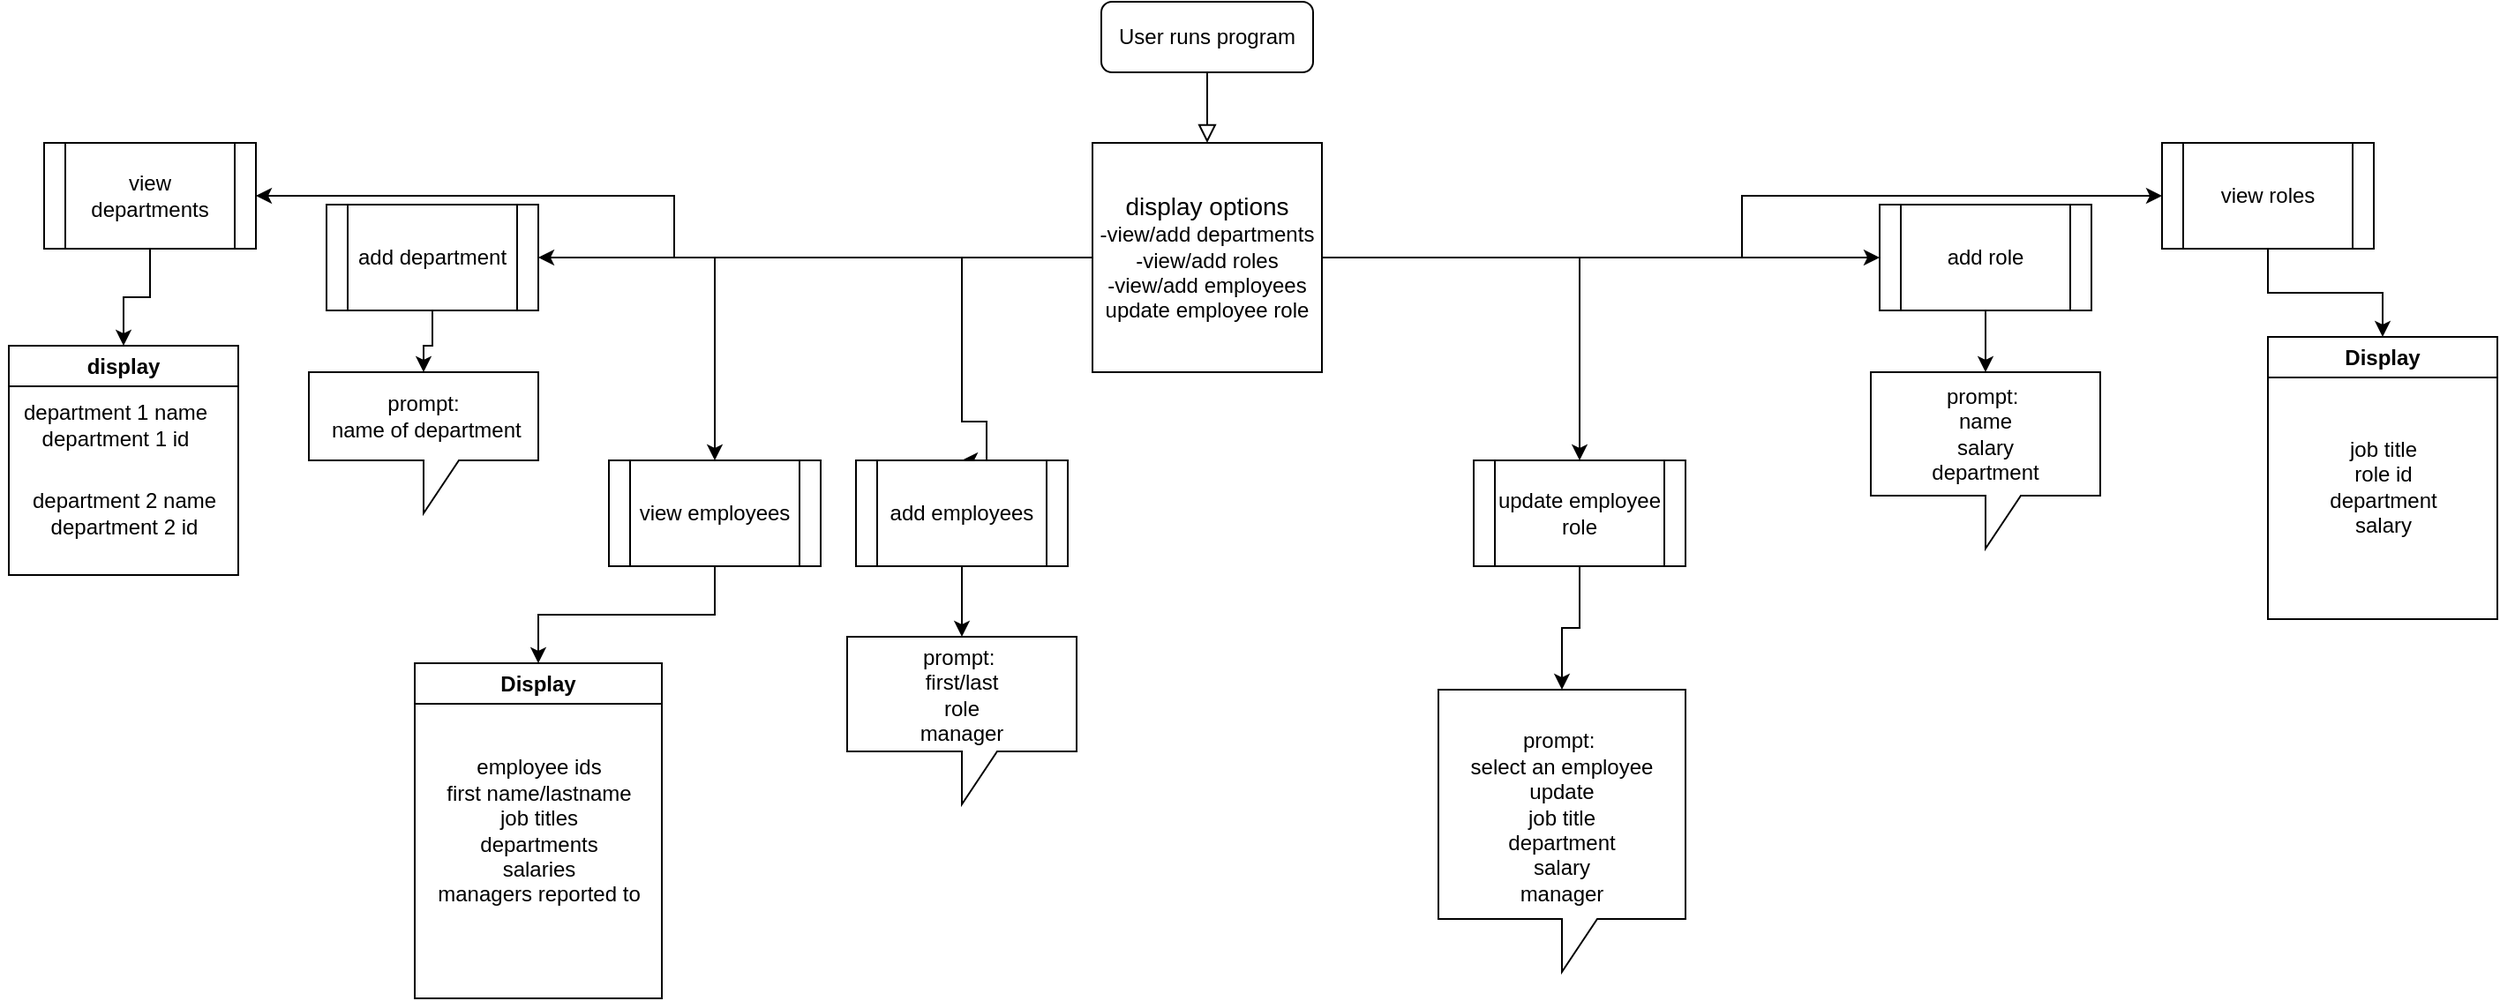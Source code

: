 <mxfile version="21.1.1" type="github">
  <diagram id="C5RBs43oDa-KdzZeNtuy" name="Page-1">
    <mxGraphModel dx="2261" dy="756" grid="1" gridSize="10" guides="1" tooltips="1" connect="1" arrows="1" fold="1" page="1" pageScale="1" pageWidth="827" pageHeight="1169" math="0" shadow="0">
      <root>
        <mxCell id="WIyWlLk6GJQsqaUBKTNV-0" />
        <mxCell id="WIyWlLk6GJQsqaUBKTNV-1" parent="WIyWlLk6GJQsqaUBKTNV-0" />
        <mxCell id="WIyWlLk6GJQsqaUBKTNV-2" value="" style="rounded=0;html=1;jettySize=auto;orthogonalLoop=1;fontSize=11;endArrow=block;endFill=0;endSize=8;strokeWidth=1;shadow=0;labelBackgroundColor=none;edgeStyle=orthogonalEdgeStyle;" parent="WIyWlLk6GJQsqaUBKTNV-1" source="WIyWlLk6GJQsqaUBKTNV-3" target="HY93Yu-1g8AP4OX851hb-0" edge="1">
          <mxGeometry relative="1" as="geometry">
            <mxPoint x="60" y="60" as="targetPoint" />
          </mxGeometry>
        </mxCell>
        <mxCell id="WIyWlLk6GJQsqaUBKTNV-3" value="User runs program" style="rounded=1;whiteSpace=wrap;html=1;fontSize=12;glass=0;strokeWidth=1;shadow=0;" parent="WIyWlLk6GJQsqaUBKTNV-1" vertex="1">
          <mxGeometry x="359" width="120" height="40" as="geometry" />
        </mxCell>
        <mxCell id="HY93Yu-1g8AP4OX851hb-2" style="edgeStyle=orthogonalEdgeStyle;rounded=0;orthogonalLoop=1;jettySize=auto;html=1;" edge="1" parent="WIyWlLk6GJQsqaUBKTNV-1" source="HY93Yu-1g8AP4OX851hb-0" target="HY93Yu-1g8AP4OX851hb-1">
          <mxGeometry relative="1" as="geometry" />
        </mxCell>
        <mxCell id="HY93Yu-1g8AP4OX851hb-6" style="edgeStyle=orthogonalEdgeStyle;rounded=0;orthogonalLoop=1;jettySize=auto;html=1;" edge="1" parent="WIyWlLk6GJQsqaUBKTNV-1" source="HY93Yu-1g8AP4OX851hb-0" target="HY93Yu-1g8AP4OX851hb-3">
          <mxGeometry relative="1" as="geometry" />
        </mxCell>
        <mxCell id="HY93Yu-1g8AP4OX851hb-9" style="edgeStyle=orthogonalEdgeStyle;rounded=0;orthogonalLoop=1;jettySize=auto;html=1;entryX=0;entryY=0.5;entryDx=0;entryDy=0;" edge="1" parent="WIyWlLk6GJQsqaUBKTNV-1" source="HY93Yu-1g8AP4OX851hb-0" target="HY93Yu-1g8AP4OX851hb-8">
          <mxGeometry relative="1" as="geometry" />
        </mxCell>
        <mxCell id="HY93Yu-1g8AP4OX851hb-10" style="edgeStyle=orthogonalEdgeStyle;rounded=0;orthogonalLoop=1;jettySize=auto;html=1;exitX=1;exitY=0.5;exitDx=0;exitDy=0;" edge="1" parent="WIyWlLk6GJQsqaUBKTNV-1" source="HY93Yu-1g8AP4OX851hb-0" target="HY93Yu-1g8AP4OX851hb-7">
          <mxGeometry relative="1" as="geometry" />
        </mxCell>
        <mxCell id="HY93Yu-1g8AP4OX851hb-18" style="edgeStyle=orthogonalEdgeStyle;rounded=0;orthogonalLoop=1;jettySize=auto;html=1;entryX=0.5;entryY=0;entryDx=0;entryDy=0;" edge="1" parent="WIyWlLk6GJQsqaUBKTNV-1" source="HY93Yu-1g8AP4OX851hb-0" target="HY93Yu-1g8AP4OX851hb-11">
          <mxGeometry relative="1" as="geometry" />
        </mxCell>
        <mxCell id="HY93Yu-1g8AP4OX851hb-19" style="edgeStyle=orthogonalEdgeStyle;rounded=0;orthogonalLoop=1;jettySize=auto;html=1;exitX=1;exitY=0.5;exitDx=0;exitDy=0;entryX=0.5;entryY=0;entryDx=0;entryDy=0;" edge="1" parent="WIyWlLk6GJQsqaUBKTNV-1" source="HY93Yu-1g8AP4OX851hb-0" target="HY93Yu-1g8AP4OX851hb-12">
          <mxGeometry relative="1" as="geometry">
            <Array as="points">
              <mxPoint x="280" y="145" />
              <mxPoint x="280" y="238" />
              <mxPoint x="294" y="238" />
            </Array>
          </mxGeometry>
        </mxCell>
        <mxCell id="HY93Yu-1g8AP4OX851hb-21" style="edgeStyle=orthogonalEdgeStyle;rounded=0;orthogonalLoop=1;jettySize=auto;html=1;entryX=0.5;entryY=0;entryDx=0;entryDy=0;" edge="1" parent="WIyWlLk6GJQsqaUBKTNV-1" source="HY93Yu-1g8AP4OX851hb-0" target="HY93Yu-1g8AP4OX851hb-20">
          <mxGeometry relative="1" as="geometry" />
        </mxCell>
        <mxCell id="HY93Yu-1g8AP4OX851hb-0" value="&lt;font style=&quot;font-size: 14px;&quot;&gt;display options&lt;/font&gt;&lt;br&gt;-view/add departments&lt;br&gt;-view/add roles&lt;br&gt;-view/add employees&lt;br&gt;update employee role" style="whiteSpace=wrap;html=1;aspect=fixed;" vertex="1" parent="WIyWlLk6GJQsqaUBKTNV-1">
          <mxGeometry x="354" y="80" width="130" height="130" as="geometry" />
        </mxCell>
        <mxCell id="HY93Yu-1g8AP4OX851hb-24" style="edgeStyle=orthogonalEdgeStyle;rounded=0;orthogonalLoop=1;jettySize=auto;html=1;entryX=0.5;entryY=0;entryDx=0;entryDy=0;" edge="1" parent="WIyWlLk6GJQsqaUBKTNV-1" source="HY93Yu-1g8AP4OX851hb-1" target="HY93Yu-1g8AP4OX851hb-22">
          <mxGeometry relative="1" as="geometry" />
        </mxCell>
        <mxCell id="HY93Yu-1g8AP4OX851hb-1" value="view departments" style="shape=process;whiteSpace=wrap;html=1;backgroundOutline=1;" vertex="1" parent="WIyWlLk6GJQsqaUBKTNV-1">
          <mxGeometry x="-240" y="80" width="120" height="60" as="geometry" />
        </mxCell>
        <mxCell id="HY93Yu-1g8AP4OX851hb-35" style="edgeStyle=orthogonalEdgeStyle;rounded=0;orthogonalLoop=1;jettySize=auto;html=1;entryX=0.5;entryY=0;entryDx=0;entryDy=0;entryPerimeter=0;" edge="1" parent="WIyWlLk6GJQsqaUBKTNV-1" source="HY93Yu-1g8AP4OX851hb-3" target="HY93Yu-1g8AP4OX851hb-34">
          <mxGeometry relative="1" as="geometry" />
        </mxCell>
        <mxCell id="HY93Yu-1g8AP4OX851hb-3" value="add department&lt;br&gt;" style="shape=process;whiteSpace=wrap;html=1;backgroundOutline=1;" vertex="1" parent="WIyWlLk6GJQsqaUBKTNV-1">
          <mxGeometry x="-80" y="115" width="120" height="60" as="geometry" />
        </mxCell>
        <mxCell id="HY93Yu-1g8AP4OX851hb-39" style="edgeStyle=orthogonalEdgeStyle;rounded=0;orthogonalLoop=1;jettySize=auto;html=1;" edge="1" parent="WIyWlLk6GJQsqaUBKTNV-1" source="HY93Yu-1g8AP4OX851hb-7" target="HY93Yu-1g8AP4OX851hb-38">
          <mxGeometry relative="1" as="geometry" />
        </mxCell>
        <mxCell id="HY93Yu-1g8AP4OX851hb-7" value="add role" style="shape=process;whiteSpace=wrap;html=1;backgroundOutline=1;" vertex="1" parent="WIyWlLk6GJQsqaUBKTNV-1">
          <mxGeometry x="800" y="115" width="120" height="60" as="geometry" />
        </mxCell>
        <mxCell id="HY93Yu-1g8AP4OX851hb-30" style="edgeStyle=orthogonalEdgeStyle;rounded=0;orthogonalLoop=1;jettySize=auto;html=1;" edge="1" parent="WIyWlLk6GJQsqaUBKTNV-1" source="HY93Yu-1g8AP4OX851hb-8" target="HY93Yu-1g8AP4OX851hb-26">
          <mxGeometry relative="1" as="geometry" />
        </mxCell>
        <mxCell id="HY93Yu-1g8AP4OX851hb-8" value="view roles" style="shape=process;whiteSpace=wrap;html=1;backgroundOutline=1;" vertex="1" parent="WIyWlLk6GJQsqaUBKTNV-1">
          <mxGeometry x="960" y="80" width="120" height="60" as="geometry" />
        </mxCell>
        <mxCell id="HY93Yu-1g8AP4OX851hb-33" style="edgeStyle=orthogonalEdgeStyle;rounded=0;orthogonalLoop=1;jettySize=auto;html=1;entryX=0.5;entryY=0;entryDx=0;entryDy=0;" edge="1" parent="WIyWlLk6GJQsqaUBKTNV-1" source="HY93Yu-1g8AP4OX851hb-11" target="HY93Yu-1g8AP4OX851hb-31">
          <mxGeometry relative="1" as="geometry" />
        </mxCell>
        <mxCell id="HY93Yu-1g8AP4OX851hb-11" value="view employees" style="shape=process;whiteSpace=wrap;html=1;backgroundOutline=1;" vertex="1" parent="WIyWlLk6GJQsqaUBKTNV-1">
          <mxGeometry x="80" y="260" width="120" height="60" as="geometry" />
        </mxCell>
        <mxCell id="HY93Yu-1g8AP4OX851hb-37" style="edgeStyle=orthogonalEdgeStyle;rounded=0;orthogonalLoop=1;jettySize=auto;html=1;entryX=0.5;entryY=0;entryDx=0;entryDy=0;entryPerimeter=0;" edge="1" parent="WIyWlLk6GJQsqaUBKTNV-1" source="HY93Yu-1g8AP4OX851hb-12" target="HY93Yu-1g8AP4OX851hb-36">
          <mxGeometry relative="1" as="geometry" />
        </mxCell>
        <mxCell id="HY93Yu-1g8AP4OX851hb-12" value="add employees" style="shape=process;whiteSpace=wrap;html=1;backgroundOutline=1;" vertex="1" parent="WIyWlLk6GJQsqaUBKTNV-1">
          <mxGeometry x="220" y="260" width="120" height="60" as="geometry" />
        </mxCell>
        <mxCell id="HY93Yu-1g8AP4OX851hb-41" style="edgeStyle=orthogonalEdgeStyle;rounded=0;orthogonalLoop=1;jettySize=auto;html=1;" edge="1" parent="WIyWlLk6GJQsqaUBKTNV-1" source="HY93Yu-1g8AP4OX851hb-20" target="HY93Yu-1g8AP4OX851hb-40">
          <mxGeometry relative="1" as="geometry" />
        </mxCell>
        <mxCell id="HY93Yu-1g8AP4OX851hb-20" value="update employee&lt;br&gt;role" style="shape=process;whiteSpace=wrap;html=1;backgroundOutline=1;" vertex="1" parent="WIyWlLk6GJQsqaUBKTNV-1">
          <mxGeometry x="570" y="260" width="120" height="60" as="geometry" />
        </mxCell>
        <mxCell id="HY93Yu-1g8AP4OX851hb-22" value="display" style="swimlane;whiteSpace=wrap;html=1;" vertex="1" parent="WIyWlLk6GJQsqaUBKTNV-1">
          <mxGeometry x="-260" y="195" width="130" height="130" as="geometry" />
        </mxCell>
        <mxCell id="HY93Yu-1g8AP4OX851hb-23" value="department 1 name&lt;br&gt;department 1 id" style="text;html=1;align=center;verticalAlign=middle;resizable=0;points=[];autosize=1;strokeColor=none;fillColor=none;" vertex="1" parent="HY93Yu-1g8AP4OX851hb-22">
          <mxGeometry x="-5" y="25" width="130" height="40" as="geometry" />
        </mxCell>
        <mxCell id="HY93Yu-1g8AP4OX851hb-28" value="department 2 name&lt;br&gt;department 2 id" style="text;html=1;align=center;verticalAlign=middle;resizable=0;points=[];autosize=1;strokeColor=none;fillColor=none;" vertex="1" parent="HY93Yu-1g8AP4OX851hb-22">
          <mxGeometry y="75" width="130" height="40" as="geometry" />
        </mxCell>
        <mxCell id="HY93Yu-1g8AP4OX851hb-26" value="Display" style="swimlane;whiteSpace=wrap;html=1;" vertex="1" parent="WIyWlLk6GJQsqaUBKTNV-1">
          <mxGeometry x="1020" y="190" width="130" height="160" as="geometry" />
        </mxCell>
        <mxCell id="HY93Yu-1g8AP4OX851hb-27" value="job title&lt;br&gt;role id&lt;br&gt;department&lt;br&gt;salary" style="text;html=1;align=center;verticalAlign=middle;resizable=0;points=[];autosize=1;strokeColor=none;fillColor=none;" vertex="1" parent="HY93Yu-1g8AP4OX851hb-26">
          <mxGeometry x="25" y="50" width="80" height="70" as="geometry" />
        </mxCell>
        <mxCell id="HY93Yu-1g8AP4OX851hb-31" value="Display" style="swimlane;whiteSpace=wrap;html=1;" vertex="1" parent="WIyWlLk6GJQsqaUBKTNV-1">
          <mxGeometry x="-30" y="375" width="140" height="190" as="geometry" />
        </mxCell>
        <mxCell id="HY93Yu-1g8AP4OX851hb-32" value="employee ids&lt;br&gt;first name/lastname&lt;br&gt;job titles&lt;br&gt;departments&lt;br&gt;salaries&lt;br&gt;managers reported to" style="text;html=1;align=center;verticalAlign=middle;resizable=0;points=[];autosize=1;strokeColor=none;fillColor=none;" vertex="1" parent="WIyWlLk6GJQsqaUBKTNV-1">
          <mxGeometry x="-30" y="420" width="140" height="100" as="geometry" />
        </mxCell>
        <mxCell id="HY93Yu-1g8AP4OX851hb-34" value="prompt:&lt;br&gt;&amp;nbsp;name of department" style="shape=callout;whiteSpace=wrap;html=1;perimeter=calloutPerimeter;" vertex="1" parent="WIyWlLk6GJQsqaUBKTNV-1">
          <mxGeometry x="-90" y="210" width="130" height="80" as="geometry" />
        </mxCell>
        <mxCell id="HY93Yu-1g8AP4OX851hb-36" value="prompt:&amp;nbsp;&lt;br&gt;first/last&lt;br&gt;role&lt;br&gt;manager" style="shape=callout;whiteSpace=wrap;html=1;perimeter=calloutPerimeter;" vertex="1" parent="WIyWlLk6GJQsqaUBKTNV-1">
          <mxGeometry x="215" y="360" width="130" height="95" as="geometry" />
        </mxCell>
        <mxCell id="HY93Yu-1g8AP4OX851hb-38" value="prompt:&amp;nbsp;&lt;br&gt;name&lt;br&gt;salary&lt;br&gt;department" style="shape=callout;whiteSpace=wrap;html=1;perimeter=calloutPerimeter;" vertex="1" parent="WIyWlLk6GJQsqaUBKTNV-1">
          <mxGeometry x="795" y="210" width="130" height="100" as="geometry" />
        </mxCell>
        <mxCell id="HY93Yu-1g8AP4OX851hb-40" value="&lt;br&gt;prompt:&amp;nbsp;&lt;br&gt;select an employee&lt;br&gt;update&lt;br&gt;job title&lt;br&gt;department&lt;br&gt;salary&lt;br&gt;manager" style="shape=callout;whiteSpace=wrap;html=1;perimeter=calloutPerimeter;position2=0.5;" vertex="1" parent="WIyWlLk6GJQsqaUBKTNV-1">
          <mxGeometry x="550" y="390" width="140" height="160" as="geometry" />
        </mxCell>
      </root>
    </mxGraphModel>
  </diagram>
</mxfile>
